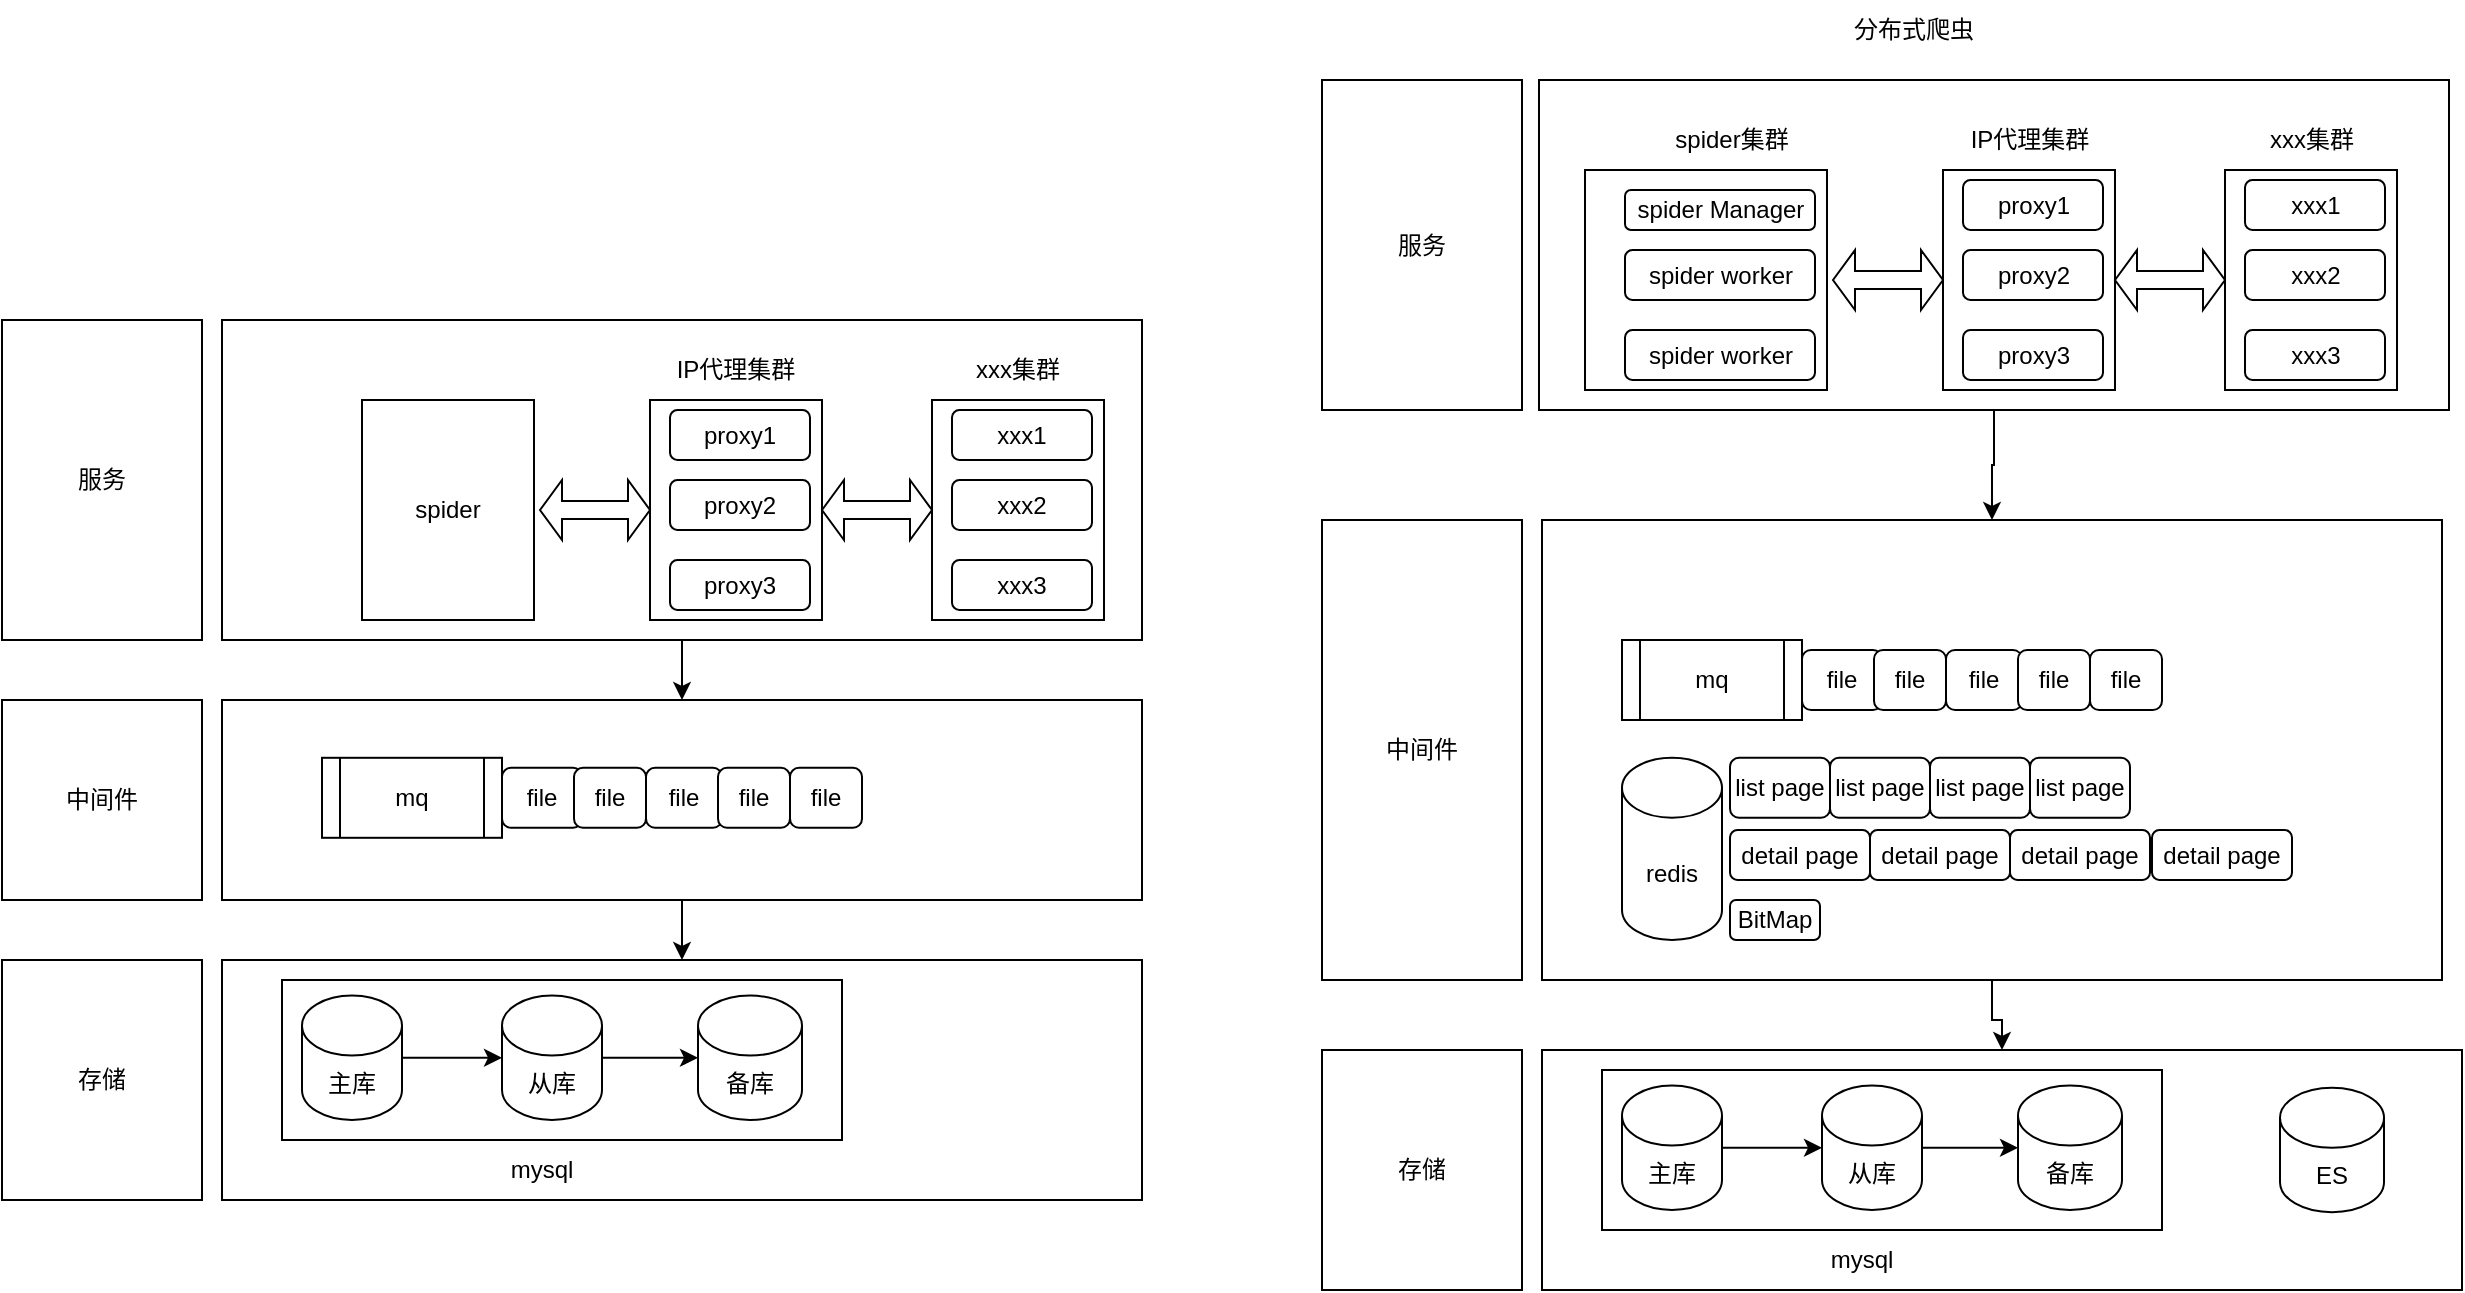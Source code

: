 <mxfile version="18.2.0" type="github">
  <diagram id="PfBPDpIyo2bPwcz3J0ad" name="第 1 页">
    <mxGraphModel dx="1422" dy="1931" grid="1" gridSize="10" guides="1" tooltips="1" connect="1" arrows="1" fold="1" page="1" pageScale="1" pageWidth="827" pageHeight="1169" math="0" shadow="0">
      <root>
        <mxCell id="0" />
        <mxCell id="1" parent="0" />
        <mxCell id="mA__yqEP0Z9pplXgvL4o-2" value="" style="rounded=0;whiteSpace=wrap;html=1;" vertex="1" parent="1">
          <mxGeometry x="160" y="460" width="460" height="120" as="geometry" />
        </mxCell>
        <mxCell id="mA__yqEP0Z9pplXgvL4o-6" value="" style="rounded=0;whiteSpace=wrap;html=1;" vertex="1" parent="1">
          <mxGeometry x="190" y="470" width="280" height="80" as="geometry" />
        </mxCell>
        <mxCell id="mA__yqEP0Z9pplXgvL4o-12" value="" style="edgeStyle=orthogonalEdgeStyle;rounded=0;orthogonalLoop=1;jettySize=auto;html=1;" edge="1" parent="1" source="mA__yqEP0Z9pplXgvL4o-7" target="mA__yqEP0Z9pplXgvL4o-8">
          <mxGeometry relative="1" as="geometry" />
        </mxCell>
        <mxCell id="mA__yqEP0Z9pplXgvL4o-7" value="主库" style="shape=cylinder3;whiteSpace=wrap;html=1;boundedLbl=1;backgroundOutline=1;size=15;" vertex="1" parent="1">
          <mxGeometry x="200" y="477.8" width="50" height="62.2" as="geometry" />
        </mxCell>
        <mxCell id="mA__yqEP0Z9pplXgvL4o-11" value="" style="edgeStyle=orthogonalEdgeStyle;rounded=0;orthogonalLoop=1;jettySize=auto;html=1;" edge="1" parent="1" source="mA__yqEP0Z9pplXgvL4o-8" target="mA__yqEP0Z9pplXgvL4o-10">
          <mxGeometry relative="1" as="geometry" />
        </mxCell>
        <mxCell id="mA__yqEP0Z9pplXgvL4o-8" value="从库" style="shape=cylinder3;whiteSpace=wrap;html=1;boundedLbl=1;backgroundOutline=1;size=15;" vertex="1" parent="1">
          <mxGeometry x="300" y="477.81" width="50" height="62.19" as="geometry" />
        </mxCell>
        <mxCell id="mA__yqEP0Z9pplXgvL4o-10" value="备库" style="shape=cylinder3;whiteSpace=wrap;html=1;boundedLbl=1;backgroundOutline=1;size=15;" vertex="1" parent="1">
          <mxGeometry x="398" y="477.81" width="52" height="62.19" as="geometry" />
        </mxCell>
        <mxCell id="mA__yqEP0Z9pplXgvL4o-52" style="edgeStyle=orthogonalEdgeStyle;rounded=0;orthogonalLoop=1;jettySize=auto;html=1;entryX=0.5;entryY=0;entryDx=0;entryDy=0;" edge="1" parent="1" source="mA__yqEP0Z9pplXgvL4o-14" target="mA__yqEP0Z9pplXgvL4o-42">
          <mxGeometry relative="1" as="geometry" />
        </mxCell>
        <mxCell id="mA__yqEP0Z9pplXgvL4o-14" value="" style="rounded=0;whiteSpace=wrap;html=1;" vertex="1" parent="1">
          <mxGeometry x="160" y="140" width="460" height="160" as="geometry" />
        </mxCell>
        <mxCell id="mA__yqEP0Z9pplXgvL4o-16" value="spider" style="rounded=0;whiteSpace=wrap;html=1;" vertex="1" parent="1">
          <mxGeometry x="230" y="180" width="86" height="110" as="geometry" />
        </mxCell>
        <mxCell id="mA__yqEP0Z9pplXgvL4o-23" value="服务" style="rounded=0;whiteSpace=wrap;html=1;" vertex="1" parent="1">
          <mxGeometry x="50" y="140" width="100" height="160" as="geometry" />
        </mxCell>
        <mxCell id="mA__yqEP0Z9pplXgvL4o-29" value="" style="rounded=0;whiteSpace=wrap;html=1;" vertex="1" parent="1">
          <mxGeometry x="374" y="180" width="86" height="110" as="geometry" />
        </mxCell>
        <mxCell id="mA__yqEP0Z9pplXgvL4o-30" value="proxy1" style="rounded=1;whiteSpace=wrap;html=1;" vertex="1" parent="1">
          <mxGeometry x="384" y="185" width="70" height="25" as="geometry" />
        </mxCell>
        <mxCell id="mA__yqEP0Z9pplXgvL4o-31" value="proxy2" style="rounded=1;whiteSpace=wrap;html=1;" vertex="1" parent="1">
          <mxGeometry x="384" y="220" width="70" height="25" as="geometry" />
        </mxCell>
        <mxCell id="mA__yqEP0Z9pplXgvL4o-32" value="proxy3" style="rounded=1;whiteSpace=wrap;html=1;" vertex="1" parent="1">
          <mxGeometry x="384" y="260" width="70" height="25" as="geometry" />
        </mxCell>
        <mxCell id="mA__yqEP0Z9pplXgvL4o-33" value="IP代理集群" style="text;html=1;strokeColor=none;fillColor=none;align=center;verticalAlign=middle;whiteSpace=wrap;rounded=0;" vertex="1" parent="1">
          <mxGeometry x="374" y="150" width="86" height="30" as="geometry" />
        </mxCell>
        <mxCell id="mA__yqEP0Z9pplXgvL4o-41" value="" style="shape=doubleArrow;whiteSpace=wrap;html=1;" vertex="1" parent="1">
          <mxGeometry x="319" y="220" width="55" height="30" as="geometry" />
        </mxCell>
        <mxCell id="mA__yqEP0Z9pplXgvL4o-51" style="edgeStyle=orthogonalEdgeStyle;rounded=0;orthogonalLoop=1;jettySize=auto;html=1;entryX=0.5;entryY=0;entryDx=0;entryDy=0;" edge="1" parent="1" source="mA__yqEP0Z9pplXgvL4o-42" target="mA__yqEP0Z9pplXgvL4o-2">
          <mxGeometry relative="1" as="geometry" />
        </mxCell>
        <mxCell id="mA__yqEP0Z9pplXgvL4o-42" value="" style="rounded=0;whiteSpace=wrap;html=1;" vertex="1" parent="1">
          <mxGeometry x="160" y="330" width="460" height="100" as="geometry" />
        </mxCell>
        <mxCell id="mA__yqEP0Z9pplXgvL4o-43" value="中间件" style="whiteSpace=wrap;html=1;aspect=fixed;" vertex="1" parent="1">
          <mxGeometry x="50" y="330" width="100" height="100" as="geometry" />
        </mxCell>
        <mxCell id="mA__yqEP0Z9pplXgvL4o-84" value="mysql" style="text;html=1;strokeColor=none;fillColor=none;align=center;verticalAlign=middle;whiteSpace=wrap;rounded=0;" vertex="1" parent="1">
          <mxGeometry x="290" y="550" width="60" height="30" as="geometry" />
        </mxCell>
        <mxCell id="mA__yqEP0Z9pplXgvL4o-88" value="存储" style="rounded=0;whiteSpace=wrap;html=1;" vertex="1" parent="1">
          <mxGeometry x="50" y="460" width="100" height="120" as="geometry" />
        </mxCell>
        <mxCell id="mA__yqEP0Z9pplXgvL4o-89" value="mq" style="shape=process;whiteSpace=wrap;html=1;backgroundOutline=1;" vertex="1" parent="1">
          <mxGeometry x="210" y="358.9" width="90" height="40" as="geometry" />
        </mxCell>
        <mxCell id="mA__yqEP0Z9pplXgvL4o-91" value="" style="rounded=0;whiteSpace=wrap;html=1;" vertex="1" parent="1">
          <mxGeometry x="515" y="180" width="86" height="110" as="geometry" />
        </mxCell>
        <mxCell id="mA__yqEP0Z9pplXgvL4o-92" value="xxx1" style="rounded=1;whiteSpace=wrap;html=1;" vertex="1" parent="1">
          <mxGeometry x="525" y="185" width="70" height="25" as="geometry" />
        </mxCell>
        <mxCell id="mA__yqEP0Z9pplXgvL4o-93" value="xxx2" style="rounded=1;whiteSpace=wrap;html=1;" vertex="1" parent="1">
          <mxGeometry x="525" y="220" width="70" height="25" as="geometry" />
        </mxCell>
        <mxCell id="mA__yqEP0Z9pplXgvL4o-94" value="xxx3" style="rounded=1;whiteSpace=wrap;html=1;" vertex="1" parent="1">
          <mxGeometry x="525" y="260" width="70" height="25" as="geometry" />
        </mxCell>
        <mxCell id="mA__yqEP0Z9pplXgvL4o-95" value="xxx集群" style="text;html=1;strokeColor=none;fillColor=none;align=center;verticalAlign=middle;whiteSpace=wrap;rounded=0;" vertex="1" parent="1">
          <mxGeometry x="515" y="150" width="86" height="30" as="geometry" />
        </mxCell>
        <mxCell id="mA__yqEP0Z9pplXgvL4o-97" value="" style="shape=doubleArrow;whiteSpace=wrap;html=1;" vertex="1" parent="1">
          <mxGeometry x="460" y="220" width="55" height="30" as="geometry" />
        </mxCell>
        <mxCell id="mA__yqEP0Z9pplXgvL4o-98" value="" style="rounded=0;whiteSpace=wrap;html=1;" vertex="1" parent="1">
          <mxGeometry x="820" y="505" width="460" height="120" as="geometry" />
        </mxCell>
        <mxCell id="mA__yqEP0Z9pplXgvL4o-99" value="" style="rounded=0;whiteSpace=wrap;html=1;" vertex="1" parent="1">
          <mxGeometry x="850" y="515" width="280" height="80" as="geometry" />
        </mxCell>
        <mxCell id="mA__yqEP0Z9pplXgvL4o-100" value="" style="edgeStyle=orthogonalEdgeStyle;rounded=0;orthogonalLoop=1;jettySize=auto;html=1;" edge="1" parent="1" source="mA__yqEP0Z9pplXgvL4o-101" target="mA__yqEP0Z9pplXgvL4o-103">
          <mxGeometry relative="1" as="geometry" />
        </mxCell>
        <mxCell id="mA__yqEP0Z9pplXgvL4o-101" value="主库" style="shape=cylinder3;whiteSpace=wrap;html=1;boundedLbl=1;backgroundOutline=1;size=15;" vertex="1" parent="1">
          <mxGeometry x="860" y="522.8" width="50" height="62.2" as="geometry" />
        </mxCell>
        <mxCell id="mA__yqEP0Z9pplXgvL4o-102" value="" style="edgeStyle=orthogonalEdgeStyle;rounded=0;orthogonalLoop=1;jettySize=auto;html=1;" edge="1" parent="1" source="mA__yqEP0Z9pplXgvL4o-103" target="mA__yqEP0Z9pplXgvL4o-104">
          <mxGeometry relative="1" as="geometry" />
        </mxCell>
        <mxCell id="mA__yqEP0Z9pplXgvL4o-103" value="从库" style="shape=cylinder3;whiteSpace=wrap;html=1;boundedLbl=1;backgroundOutline=1;size=15;" vertex="1" parent="1">
          <mxGeometry x="960" y="522.81" width="50" height="62.19" as="geometry" />
        </mxCell>
        <mxCell id="mA__yqEP0Z9pplXgvL4o-104" value="备库" style="shape=cylinder3;whiteSpace=wrap;html=1;boundedLbl=1;backgroundOutline=1;size=15;" vertex="1" parent="1">
          <mxGeometry x="1058" y="522.81" width="52" height="62.19" as="geometry" />
        </mxCell>
        <mxCell id="mA__yqEP0Z9pplXgvL4o-105" style="edgeStyle=orthogonalEdgeStyle;rounded=0;orthogonalLoop=1;jettySize=auto;html=1;entryX=0.5;entryY=0;entryDx=0;entryDy=0;" edge="1" parent="1" source="mA__yqEP0Z9pplXgvL4o-106" target="mA__yqEP0Z9pplXgvL4o-120">
          <mxGeometry relative="1" as="geometry" />
        </mxCell>
        <mxCell id="mA__yqEP0Z9pplXgvL4o-106" value="" style="rounded=0;whiteSpace=wrap;html=1;" vertex="1" parent="1">
          <mxGeometry x="818.5" y="20" width="455" height="165" as="geometry" />
        </mxCell>
        <mxCell id="mA__yqEP0Z9pplXgvL4o-107" value="" style="rounded=0;whiteSpace=wrap;html=1;" vertex="1" parent="1">
          <mxGeometry x="841.5" y="65" width="121" height="110" as="geometry" />
        </mxCell>
        <mxCell id="mA__yqEP0Z9pplXgvL4o-108" value="服务" style="rounded=0;whiteSpace=wrap;html=1;" vertex="1" parent="1">
          <mxGeometry x="710" y="20" width="100" height="165" as="geometry" />
        </mxCell>
        <mxCell id="mA__yqEP0Z9pplXgvL4o-109" value="spider Manager" style="rounded=1;whiteSpace=wrap;html=1;" vertex="1" parent="1">
          <mxGeometry x="861.5" y="75" width="95" height="20" as="geometry" />
        </mxCell>
        <mxCell id="mA__yqEP0Z9pplXgvL4o-110" value="spider worker" style="rounded=1;whiteSpace=wrap;html=1;" vertex="1" parent="1">
          <mxGeometry x="861.5" y="105" width="95" height="25" as="geometry" />
        </mxCell>
        <mxCell id="mA__yqEP0Z9pplXgvL4o-112" value="spider集群" style="text;html=1;strokeColor=none;fillColor=none;align=center;verticalAlign=middle;whiteSpace=wrap;rounded=0;" vertex="1" parent="1">
          <mxGeometry x="871.5" y="35" width="86" height="30" as="geometry" />
        </mxCell>
        <mxCell id="mA__yqEP0Z9pplXgvL4o-113" value="" style="rounded=0;whiteSpace=wrap;html=1;" vertex="1" parent="1">
          <mxGeometry x="1020.5" y="65" width="86" height="110" as="geometry" />
        </mxCell>
        <mxCell id="mA__yqEP0Z9pplXgvL4o-114" value="proxy1" style="rounded=1;whiteSpace=wrap;html=1;" vertex="1" parent="1">
          <mxGeometry x="1030.5" y="70" width="70" height="25" as="geometry" />
        </mxCell>
        <mxCell id="mA__yqEP0Z9pplXgvL4o-115" value="proxy2" style="rounded=1;whiteSpace=wrap;html=1;" vertex="1" parent="1">
          <mxGeometry x="1030.5" y="105" width="70" height="25" as="geometry" />
        </mxCell>
        <mxCell id="mA__yqEP0Z9pplXgvL4o-116" value="proxy3" style="rounded=1;whiteSpace=wrap;html=1;" vertex="1" parent="1">
          <mxGeometry x="1030.5" y="145" width="70" height="25" as="geometry" />
        </mxCell>
        <mxCell id="mA__yqEP0Z9pplXgvL4o-117" value="IP代理集群" style="text;html=1;strokeColor=none;fillColor=none;align=center;verticalAlign=middle;whiteSpace=wrap;rounded=0;" vertex="1" parent="1">
          <mxGeometry x="1020.5" y="35" width="86" height="30" as="geometry" />
        </mxCell>
        <mxCell id="mA__yqEP0Z9pplXgvL4o-118" value="" style="shape=doubleArrow;whiteSpace=wrap;html=1;" vertex="1" parent="1">
          <mxGeometry x="965.5" y="105" width="55" height="30" as="geometry" />
        </mxCell>
        <mxCell id="mA__yqEP0Z9pplXgvL4o-119" style="edgeStyle=orthogonalEdgeStyle;rounded=0;orthogonalLoop=1;jettySize=auto;html=1;entryX=0.5;entryY=0;entryDx=0;entryDy=0;" edge="1" parent="1" source="mA__yqEP0Z9pplXgvL4o-120" target="mA__yqEP0Z9pplXgvL4o-98">
          <mxGeometry relative="1" as="geometry" />
        </mxCell>
        <mxCell id="mA__yqEP0Z9pplXgvL4o-120" value="" style="rounded=0;whiteSpace=wrap;html=1;" vertex="1" parent="1">
          <mxGeometry x="820" y="240" width="450" height="230" as="geometry" />
        </mxCell>
        <mxCell id="mA__yqEP0Z9pplXgvL4o-122" value="redis" style="shape=cylinder3;whiteSpace=wrap;html=1;boundedLbl=1;backgroundOutline=1;size=15;" vertex="1" parent="1">
          <mxGeometry x="860" y="358.9" width="50" height="91.1" as="geometry" />
        </mxCell>
        <mxCell id="mA__yqEP0Z9pplXgvL4o-123" value="mysql" style="text;html=1;strokeColor=none;fillColor=none;align=center;verticalAlign=middle;whiteSpace=wrap;rounded=0;" vertex="1" parent="1">
          <mxGeometry x="950" y="595" width="60" height="30" as="geometry" />
        </mxCell>
        <mxCell id="mA__yqEP0Z9pplXgvL4o-124" value="存储" style="rounded=0;whiteSpace=wrap;html=1;" vertex="1" parent="1">
          <mxGeometry x="710" y="505" width="100" height="120" as="geometry" />
        </mxCell>
        <mxCell id="mA__yqEP0Z9pplXgvL4o-127" value="" style="rounded=0;whiteSpace=wrap;html=1;" vertex="1" parent="1">
          <mxGeometry x="1161.5" y="65" width="86" height="110" as="geometry" />
        </mxCell>
        <mxCell id="mA__yqEP0Z9pplXgvL4o-128" value="xxx1" style="rounded=1;whiteSpace=wrap;html=1;" vertex="1" parent="1">
          <mxGeometry x="1171.5" y="70" width="70" height="25" as="geometry" />
        </mxCell>
        <mxCell id="mA__yqEP0Z9pplXgvL4o-129" value="xxx2" style="rounded=1;whiteSpace=wrap;html=1;" vertex="1" parent="1">
          <mxGeometry x="1171.5" y="105" width="70" height="25" as="geometry" />
        </mxCell>
        <mxCell id="mA__yqEP0Z9pplXgvL4o-130" value="xxx3" style="rounded=1;whiteSpace=wrap;html=1;" vertex="1" parent="1">
          <mxGeometry x="1171.5" y="145" width="70" height="25" as="geometry" />
        </mxCell>
        <mxCell id="mA__yqEP0Z9pplXgvL4o-131" value="xxx集群" style="text;html=1;strokeColor=none;fillColor=none;align=center;verticalAlign=middle;whiteSpace=wrap;rounded=0;" vertex="1" parent="1">
          <mxGeometry x="1161.5" y="35" width="86" height="30" as="geometry" />
        </mxCell>
        <mxCell id="mA__yqEP0Z9pplXgvL4o-132" value="" style="shape=doubleArrow;whiteSpace=wrap;html=1;" vertex="1" parent="1">
          <mxGeometry x="1106.5" y="105" width="55" height="30" as="geometry" />
        </mxCell>
        <mxCell id="mA__yqEP0Z9pplXgvL4o-133" value="ES" style="shape=cylinder3;whiteSpace=wrap;html=1;boundedLbl=1;backgroundOutline=1;size=15;" vertex="1" parent="1">
          <mxGeometry x="1189" y="523.91" width="52" height="62.19" as="geometry" />
        </mxCell>
        <mxCell id="mA__yqEP0Z9pplXgvL4o-134" value="分布式爬虫" style="text;html=1;strokeColor=none;fillColor=none;align=center;verticalAlign=middle;whiteSpace=wrap;rounded=0;" vertex="1" parent="1">
          <mxGeometry x="962.5" y="-20" width="86" height="30" as="geometry" />
        </mxCell>
        <mxCell id="mA__yqEP0Z9pplXgvL4o-137" value="file" style="rounded=1;whiteSpace=wrap;html=1;" vertex="1" parent="1">
          <mxGeometry x="300" y="363.9" width="40" height="30" as="geometry" />
        </mxCell>
        <mxCell id="mA__yqEP0Z9pplXgvL4o-138" value="&lt;span style=&quot;&quot;&gt;file&lt;/span&gt;" style="rounded=1;whiteSpace=wrap;html=1;" vertex="1" parent="1">
          <mxGeometry x="336" y="363.9" width="36" height="30" as="geometry" />
        </mxCell>
        <mxCell id="mA__yqEP0Z9pplXgvL4o-139" value="&lt;span style=&quot;&quot;&gt;file&lt;/span&gt;" style="rounded=1;whiteSpace=wrap;html=1;" vertex="1" parent="1">
          <mxGeometry x="372" y="363.9" width="38" height="30" as="geometry" />
        </mxCell>
        <mxCell id="mA__yqEP0Z9pplXgvL4o-142" value="&lt;span style=&quot;&quot;&gt;file&lt;/span&gt;" style="rounded=1;whiteSpace=wrap;html=1;" vertex="1" parent="1">
          <mxGeometry x="408" y="363.9" width="36" height="30" as="geometry" />
        </mxCell>
        <mxCell id="mA__yqEP0Z9pplXgvL4o-143" value="&lt;span style=&quot;&quot;&gt;file&lt;/span&gt;" style="rounded=1;whiteSpace=wrap;html=1;" vertex="1" parent="1">
          <mxGeometry x="444" y="363.9" width="36" height="30" as="geometry" />
        </mxCell>
        <mxCell id="mA__yqEP0Z9pplXgvL4o-152" value="mq" style="shape=process;whiteSpace=wrap;html=1;backgroundOutline=1;" vertex="1" parent="1">
          <mxGeometry x="860" y="300" width="90" height="40" as="geometry" />
        </mxCell>
        <mxCell id="mA__yqEP0Z9pplXgvL4o-153" value="file" style="rounded=1;whiteSpace=wrap;html=1;" vertex="1" parent="1">
          <mxGeometry x="950" y="305" width="40" height="30" as="geometry" />
        </mxCell>
        <mxCell id="mA__yqEP0Z9pplXgvL4o-154" value="&lt;span style=&quot;&quot;&gt;file&lt;/span&gt;" style="rounded=1;whiteSpace=wrap;html=1;" vertex="1" parent="1">
          <mxGeometry x="986" y="305" width="36" height="30" as="geometry" />
        </mxCell>
        <mxCell id="mA__yqEP0Z9pplXgvL4o-155" value="&lt;span style=&quot;&quot;&gt;file&lt;/span&gt;" style="rounded=1;whiteSpace=wrap;html=1;" vertex="1" parent="1">
          <mxGeometry x="1022" y="305" width="38" height="30" as="geometry" />
        </mxCell>
        <mxCell id="mA__yqEP0Z9pplXgvL4o-156" value="&lt;span style=&quot;&quot;&gt;file&lt;/span&gt;" style="rounded=1;whiteSpace=wrap;html=1;" vertex="1" parent="1">
          <mxGeometry x="1058" y="305" width="36" height="30" as="geometry" />
        </mxCell>
        <mxCell id="mA__yqEP0Z9pplXgvL4o-157" value="&lt;span style=&quot;&quot;&gt;file&lt;/span&gt;" style="rounded=1;whiteSpace=wrap;html=1;" vertex="1" parent="1">
          <mxGeometry x="1094" y="305" width="36" height="30" as="geometry" />
        </mxCell>
        <mxCell id="mA__yqEP0Z9pplXgvL4o-158" value="list page" style="rounded=1;whiteSpace=wrap;html=1;" vertex="1" parent="1">
          <mxGeometry x="914" y="358.9" width="50" height="30" as="geometry" />
        </mxCell>
        <mxCell id="mA__yqEP0Z9pplXgvL4o-168" value="list page" style="rounded=1;whiteSpace=wrap;html=1;" vertex="1" parent="1">
          <mxGeometry x="964" y="358.9" width="50" height="30" as="geometry" />
        </mxCell>
        <mxCell id="mA__yqEP0Z9pplXgvL4o-169" value="list page" style="rounded=1;whiteSpace=wrap;html=1;" vertex="1" parent="1">
          <mxGeometry x="1014" y="358.9" width="50" height="30" as="geometry" />
        </mxCell>
        <mxCell id="mA__yqEP0Z9pplXgvL4o-170" value="list page" style="rounded=1;whiteSpace=wrap;html=1;" vertex="1" parent="1">
          <mxGeometry x="1064" y="358.9" width="50" height="30" as="geometry" />
        </mxCell>
        <mxCell id="mA__yqEP0Z9pplXgvL4o-171" value="BitMap" style="rounded=1;whiteSpace=wrap;html=1;" vertex="1" parent="1">
          <mxGeometry x="914" y="430" width="45" height="20" as="geometry" />
        </mxCell>
        <mxCell id="mA__yqEP0Z9pplXgvL4o-182" value="detail page" style="rounded=1;whiteSpace=wrap;html=1;" vertex="1" parent="1">
          <mxGeometry x="914" y="395" width="70" height="25" as="geometry" />
        </mxCell>
        <mxCell id="mA__yqEP0Z9pplXgvL4o-184" value="detail page" style="rounded=1;whiteSpace=wrap;html=1;" vertex="1" parent="1">
          <mxGeometry x="984" y="395" width="70" height="25" as="geometry" />
        </mxCell>
        <mxCell id="mA__yqEP0Z9pplXgvL4o-185" value="detail page" style="rounded=1;whiteSpace=wrap;html=1;" vertex="1" parent="1">
          <mxGeometry x="1054" y="395" width="70" height="25" as="geometry" />
        </mxCell>
        <mxCell id="mA__yqEP0Z9pplXgvL4o-186" value="detail page" style="rounded=1;whiteSpace=wrap;html=1;" vertex="1" parent="1">
          <mxGeometry x="1125" y="395" width="70" height="25" as="geometry" />
        </mxCell>
        <mxCell id="mA__yqEP0Z9pplXgvL4o-187" value="spider worker" style="rounded=1;whiteSpace=wrap;html=1;" vertex="1" parent="1">
          <mxGeometry x="861.5" y="145" width="95" height="25" as="geometry" />
        </mxCell>
        <mxCell id="mA__yqEP0Z9pplXgvL4o-189" value="中间件" style="rounded=0;whiteSpace=wrap;html=1;" vertex="1" parent="1">
          <mxGeometry x="710" y="240" width="100" height="230" as="geometry" />
        </mxCell>
      </root>
    </mxGraphModel>
  </diagram>
</mxfile>
